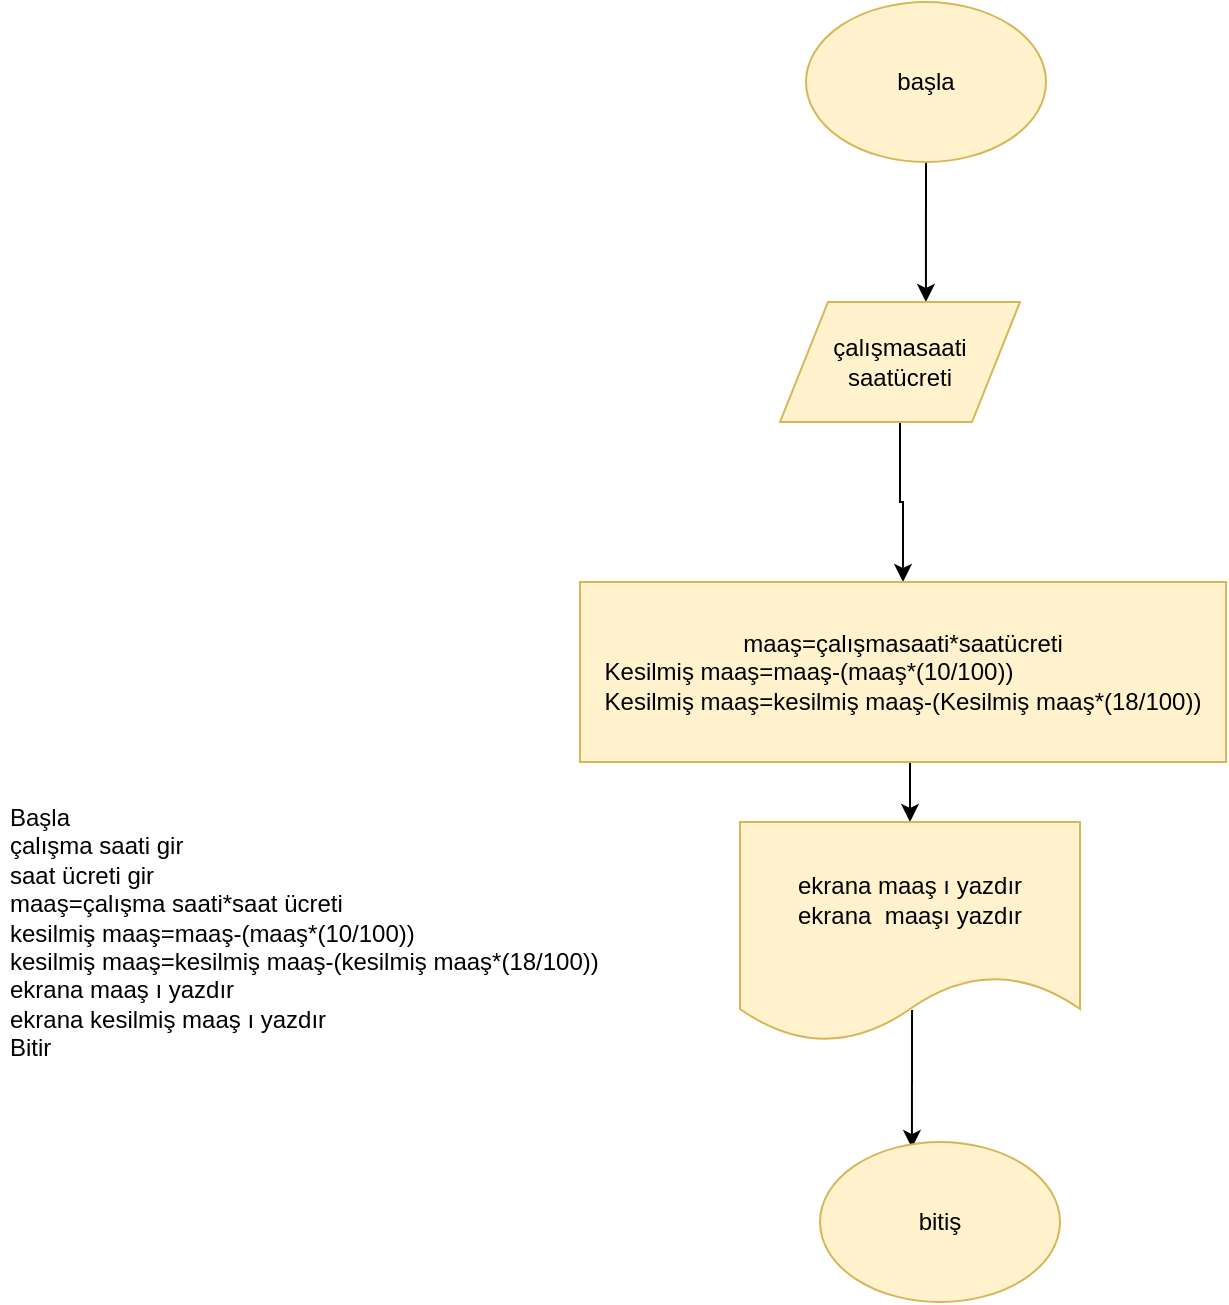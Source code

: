 <mxfile version="12.1.2" type="github" pages="1"><diagram id="0VHWQJgaBUgjtal3LMqo" name="Page-1"><mxGraphModel dx="854" dy="436" grid="1" gridSize="10" guides="1" tooltips="1" connect="1" arrows="1" fold="1" page="1" pageScale="1" pageWidth="827" pageHeight="1169" math="0" shadow="0"><root><mxCell id="0"/><mxCell id="1" parent="0"/><mxCell id="NIp8BVj3ueK8HCjvW5Uo-2" value="&lt;h1&gt;&lt;br&gt;&lt;/h1&gt;&lt;div&gt;Başla&lt;/div&gt;&lt;div&gt;çalışma saati gir&lt;/div&gt;&lt;div&gt;saat ücreti gir&lt;/div&gt;&lt;div&gt;&lt;span&gt;maaş=çalışma saati*saat ücreti&lt;/span&gt;&lt;br&gt;&lt;/div&gt;&lt;div&gt;kesilmiş maaş=maaş-(maaş*(10/100))&lt;/div&gt;&lt;div&gt;kesilmiş maaş=kesilmiş maaş-(kesilmiş maaş*(18/100))&lt;/div&gt;&lt;div&gt;&lt;span&gt;ekrana maaş ı yazdır&lt;/span&gt;&lt;br&gt;&lt;/div&gt;&lt;div&gt;ekrana kesilmiş maaş ı yazdır&lt;/div&gt;&lt;div&gt;Bitir&lt;/div&gt;&lt;div&gt;&lt;br&gt;&lt;/div&gt;&lt;div&gt;&lt;br&gt;&lt;/div&gt;&lt;div&gt;&lt;br&gt;&lt;/div&gt;&lt;div&gt;&lt;br&gt;&lt;/div&gt;&lt;div&gt;&lt;br&gt;&lt;/div&gt;" style="text;html=1;strokeColor=none;fillColor=none;spacing=5;spacingTop=-20;whiteSpace=wrap;overflow=hidden;rounded=0;" parent="1" vertex="1"><mxGeometry x="10" y="410" width="340" height="220" as="geometry"/></mxCell><mxCell id="NIp8BVj3ueK8HCjvW5Uo-5" style="edgeStyle=orthogonalEdgeStyle;rounded=0;orthogonalLoop=1;jettySize=auto;html=1;exitX=0.5;exitY=1;exitDx=0;exitDy=0;entryX=0.608;entryY=0;entryDx=0;entryDy=0;entryPerimeter=0;" parent="1" source="NIp8BVj3ueK8HCjvW5Uo-3" target="NIp8BVj3ueK8HCjvW5Uo-4" edge="1"><mxGeometry relative="1" as="geometry"/></mxCell><mxCell id="NIp8BVj3ueK8HCjvW5Uo-3" value="başla" style="ellipse;whiteSpace=wrap;html=1;fillColor=#fff2cc;strokeColor=#d6b656;" parent="1" vertex="1"><mxGeometry x="413" y="60" width="120" height="80" as="geometry"/></mxCell><mxCell id="NIp8BVj3ueK8HCjvW5Uo-7" style="edgeStyle=orthogonalEdgeStyle;rounded=0;orthogonalLoop=1;jettySize=auto;html=1;exitX=0.5;exitY=1;exitDx=0;exitDy=0;entryX=0.5;entryY=0;entryDx=0;entryDy=0;" parent="1" source="NIp8BVj3ueK8HCjvW5Uo-4" target="NIp8BVj3ueK8HCjvW5Uo-6" edge="1"><mxGeometry relative="1" as="geometry"/></mxCell><mxCell id="NIp8BVj3ueK8HCjvW5Uo-4" value="çalışmasaati&lt;br&gt;saatücreti&lt;br&gt;" style="shape=parallelogram;perimeter=parallelogramPerimeter;whiteSpace=wrap;html=1;fillColor=#fff2cc;strokeColor=#d6b656;" parent="1" vertex="1"><mxGeometry x="400" y="210" width="120" height="60" as="geometry"/></mxCell><mxCell id="NIp8BVj3ueK8HCjvW5Uo-10" style="edgeStyle=orthogonalEdgeStyle;rounded=0;orthogonalLoop=1;jettySize=auto;html=1;exitX=0.5;exitY=1;exitDx=0;exitDy=0;entryX=0.5;entryY=0;entryDx=0;entryDy=0;" parent="1" source="NIp8BVj3ueK8HCjvW5Uo-6" target="NIp8BVj3ueK8HCjvW5Uo-9" edge="1"><mxGeometry relative="1" as="geometry"/></mxCell><mxCell id="NIp8BVj3ueK8HCjvW5Uo-6" value="maaş=çalışmasaati*saatücreti&lt;br&gt;&lt;div style=&quot;text-align: left&quot;&gt;Kesilmiş maaş=maaş-(maaş*(10/100))&lt;/div&gt;&lt;div style=&quot;text-align: left&quot;&gt;Kesilmiş maaş=kesilmiş maaş-(Kesilmiş maaş*(18/100))&lt;/div&gt;" style="rounded=0;whiteSpace=wrap;html=1;fillColor=#fff2cc;strokeColor=#d6b656;" parent="1" vertex="1"><mxGeometry x="300" y="350" width="323" height="90" as="geometry"/></mxCell><mxCell id="NIp8BVj3ueK8HCjvW5Uo-12" style="edgeStyle=orthogonalEdgeStyle;rounded=0;orthogonalLoop=1;jettySize=auto;html=1;exitX=0.506;exitY=0.855;exitDx=0;exitDy=0;entryX=0.383;entryY=0.038;entryDx=0;entryDy=0;entryPerimeter=0;exitPerimeter=0;" parent="1" source="NIp8BVj3ueK8HCjvW5Uo-9" target="NIp8BVj3ueK8HCjvW5Uo-11" edge="1"><mxGeometry relative="1" as="geometry"/></mxCell><mxCell id="NIp8BVj3ueK8HCjvW5Uo-9" value="ekrana maaş ı yazdır&lt;br&gt;ekrana&amp;nbsp; maaşı yazdır" style="shape=document;whiteSpace=wrap;html=1;boundedLbl=1;fillColor=#fff2cc;strokeColor=#d6b656;" parent="1" vertex="1"><mxGeometry x="380" y="470" width="170" height="110" as="geometry"/></mxCell><mxCell id="NIp8BVj3ueK8HCjvW5Uo-11" value="bitiş" style="ellipse;whiteSpace=wrap;html=1;fillColor=#fff2cc;strokeColor=#d6b656;" parent="1" vertex="1"><mxGeometry x="420" y="630" width="120" height="80" as="geometry"/></mxCell></root></mxGraphModel></diagram></mxfile>